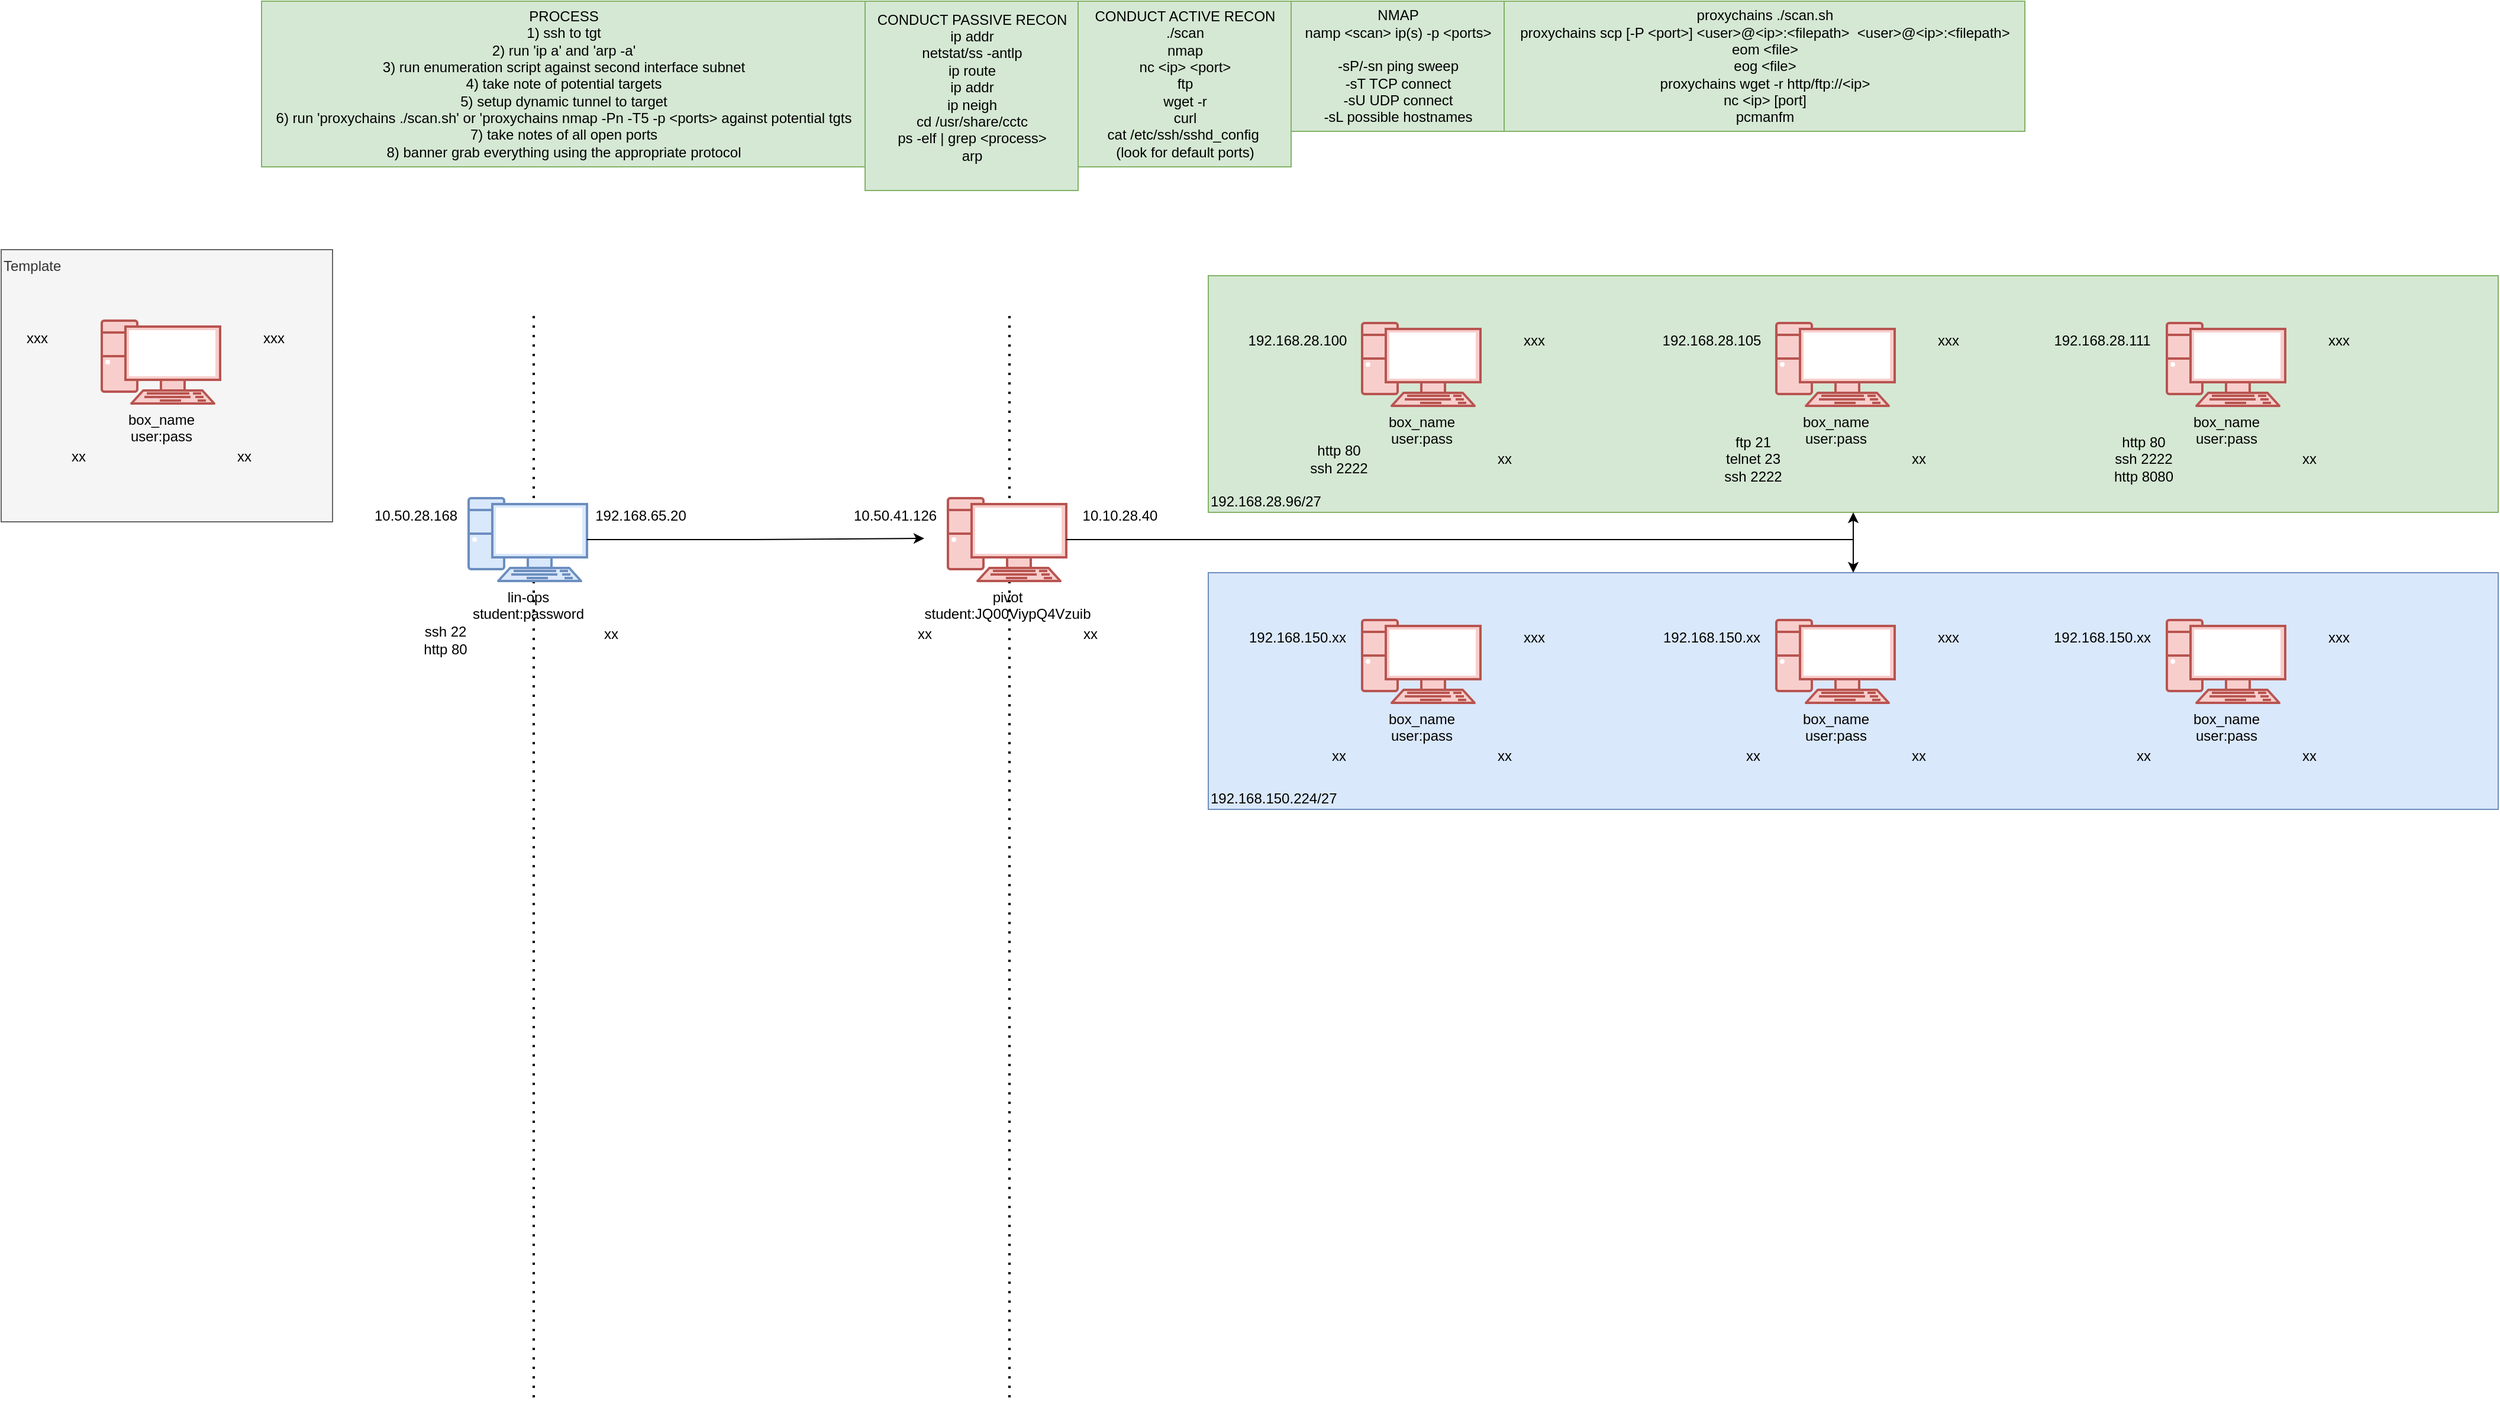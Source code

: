 <mxfile version="24.6.4" type="github">
  <diagram name="Page-1" id="VAzoH1neroOfFK-yLbb0">
    <mxGraphModel dx="2284" dy="1920" grid="1" gridSize="10" guides="1" tooltips="1" connect="1" arrows="1" fold="1" page="1" pageScale="1" pageWidth="850" pageHeight="1100" math="0" shadow="0">
      <root>
        <mxCell id="0" />
        <mxCell id="1" parent="0" />
        <mxCell id="Mao0bOQozbIMa3u0_6Pt-29" value="192.168.28.96/27" style="whiteSpace=wrap;html=1;fillColor=#d5e8d4;strokeColor=#82b366;verticalAlign=bottom;align=left;" parent="1" vertex="1">
          <mxGeometry x="660" y="22" width="1090" height="200" as="geometry" />
        </mxCell>
        <mxCell id="Mao0bOQozbIMa3u0_6Pt-2" value="" style="endArrow=none;dashed=1;html=1;dashPattern=1 3;strokeWidth=2;rounded=0;" parent="1" edge="1">
          <mxGeometry width="50" height="50" relative="1" as="geometry">
            <mxPoint x="492" y="970" as="sourcePoint" />
            <mxPoint x="492" y="50" as="targetPoint" />
          </mxGeometry>
        </mxCell>
        <mxCell id="Mao0bOQozbIMa3u0_6Pt-1" value="" style="endArrow=none;dashed=1;html=1;dashPattern=1 3;strokeWidth=2;rounded=0;" parent="1" edge="1">
          <mxGeometry width="50" height="50" relative="1" as="geometry">
            <mxPoint x="90" y="970" as="sourcePoint" />
            <mxPoint x="90" y="50" as="targetPoint" />
          </mxGeometry>
        </mxCell>
        <mxCell id="xVPMfvStoHBgOn6tB0-w-1" value="Template" style="whiteSpace=wrap;html=1;verticalAlign=top;align=left;fillColor=#f5f5f5;fontColor=#333333;strokeColor=#666666;" parent="1" vertex="1">
          <mxGeometry x="-360" width="280" height="230" as="geometry" />
        </mxCell>
        <mxCell id="sldUWmz9j1VIk2YLgOAo-1" value="" style="group" parent="1" vertex="1" connectable="0">
          <mxGeometry x="-310" y="40" width="225" height="150" as="geometry" />
        </mxCell>
        <mxCell id="sldUWmz9j1VIk2YLgOAo-2" value="" style="group" parent="sldUWmz9j1VIk2YLgOAo-1" vertex="1" connectable="0">
          <mxGeometry y="20" width="225" height="130" as="geometry" />
        </mxCell>
        <mxCell id="sldUWmz9j1VIk2YLgOAo-3" value="box_name&lt;div&gt;user:pass&lt;/div&gt;" style="verticalAlign=top;verticalLabelPosition=bottom;labelPosition=center;align=center;html=1;outlineConnect=0;fillColor=#f8cecc;strokeColor=#b85450;gradientDirection=north;strokeWidth=2;shape=mxgraph.networks.pc;" parent="sldUWmz9j1VIk2YLgOAo-2" vertex="1">
          <mxGeometry x="35" width="100" height="70" as="geometry" />
        </mxCell>
        <mxCell id="sldUWmz9j1VIk2YLgOAo-4" value="xx" style="text;html=1;align=center;verticalAlign=middle;resizable=0;points=[];autosize=1;strokeColor=none;fillColor=none;" parent="sldUWmz9j1VIk2YLgOAo-2" vertex="1">
          <mxGeometry x="-5" y="100" width="40" height="30" as="geometry" />
        </mxCell>
        <mxCell id="sldUWmz9j1VIk2YLgOAo-5" value="xxx" style="text;html=1;align=center;verticalAlign=middle;resizable=0;points=[];autosize=1;strokeColor=none;fillColor=none;" parent="sldUWmz9j1VIk2YLgOAo-2" vertex="1">
          <mxGeometry x="160" width="40" height="30" as="geometry" />
        </mxCell>
        <mxCell id="sldUWmz9j1VIk2YLgOAo-20" value="xx" style="text;html=1;align=center;verticalAlign=middle;resizable=0;points=[];autosize=1;strokeColor=none;fillColor=none;" parent="sldUWmz9j1VIk2YLgOAo-2" vertex="1">
          <mxGeometry x="135" y="100" width="40" height="30" as="geometry" />
        </mxCell>
        <mxCell id="sldUWmz9j1VIk2YLgOAo-21" value="" style="group" parent="1" vertex="1" connectable="0">
          <mxGeometry y="190" width="230" height="155" as="geometry" />
        </mxCell>
        <mxCell id="sldUWmz9j1VIk2YLgOAo-22" value="" style="group" parent="sldUWmz9j1VIk2YLgOAo-21" vertex="1" connectable="0">
          <mxGeometry y="20" width="230" height="135" as="geometry" />
        </mxCell>
        <mxCell id="sldUWmz9j1VIk2YLgOAo-23" value="lin-ops&lt;div&gt;student:password&lt;/div&gt;" style="verticalAlign=top;verticalLabelPosition=bottom;labelPosition=center;align=center;html=1;outlineConnect=0;fillColor=#dae8fc;strokeColor=#6c8ebf;gradientDirection=north;strokeWidth=2;shape=mxgraph.networks.pc;" parent="sldUWmz9j1VIk2YLgOAo-22" vertex="1">
          <mxGeometry x="35" width="100" height="70" as="geometry" />
        </mxCell>
        <mxCell id="sldUWmz9j1VIk2YLgOAo-24" value="ssh 22&lt;div&gt;http 80&lt;/div&gt;" style="text;html=1;align=center;verticalAlign=middle;resizable=0;points=[];autosize=1;strokeColor=none;fillColor=none;" parent="sldUWmz9j1VIk2YLgOAo-22" vertex="1">
          <mxGeometry x="-15" y="100" width="60" height="40" as="geometry" />
        </mxCell>
        <mxCell id="sldUWmz9j1VIk2YLgOAo-25" value="192.168.65.20" style="text;html=1;align=center;verticalAlign=middle;resizable=0;points=[];autosize=1;strokeColor=none;fillColor=none;" parent="sldUWmz9j1VIk2YLgOAo-22" vertex="1">
          <mxGeometry x="130" width="100" height="30" as="geometry" />
        </mxCell>
        <mxCell id="sldUWmz9j1VIk2YLgOAo-26" value="10.50.28.168" style="text;html=1;align=center;verticalAlign=middle;resizable=0;points=[];autosize=1;strokeColor=none;fillColor=none;" parent="sldUWmz9j1VIk2YLgOAo-22" vertex="1">
          <mxGeometry x="-55" width="90" height="30" as="geometry" />
        </mxCell>
        <mxCell id="sldUWmz9j1VIk2YLgOAo-27" value="xx" style="text;html=1;align=center;verticalAlign=middle;resizable=0;points=[];autosize=1;strokeColor=none;fillColor=none;" parent="sldUWmz9j1VIk2YLgOAo-22" vertex="1">
          <mxGeometry x="135" y="100" width="40" height="30" as="geometry" />
        </mxCell>
        <mxCell id="sldUWmz9j1VIk2YLgOAo-28" value="" style="group" parent="1" vertex="1" connectable="0">
          <mxGeometry x="405" y="190" width="225" height="150" as="geometry" />
        </mxCell>
        <mxCell id="sldUWmz9j1VIk2YLgOAo-29" value="" style="group" parent="sldUWmz9j1VIk2YLgOAo-28" vertex="1" connectable="0">
          <mxGeometry y="20" width="225" height="130" as="geometry" />
        </mxCell>
        <mxCell id="sldUWmz9j1VIk2YLgOAo-30" value="&lt;div&gt;&lt;span style=&quot;color: rgba(0, 0, 0, 0); font-family: monospace; font-size: 0px; text-align: start; background-color: initial;&quot;&gt;%3CmxGraphModel%3E%3Croot%3E%3CmxCell%20id%3D%220%22%2F%3E%3CmxCell%20id%3D%221%22%20parent%3D%220%22%2F%3E%3CmxCell%20id%3D%222%22%20value%3D%22CONDUCT%20PASSIVE%20RECON%26lt%3Bdiv%26gt%3Bip%20addr%26lt%3B%2Fdiv%26gt%3B%26lt%3Bdiv%26gt%3Bnetstat%2Fss%20-antlp%26lt%3B%2Fdiv%26gt%3B%26lt%3Bdiv%26gt%3Bip%20route%26lt%3B%2Fdiv%26gt%3B%26lt%3Bdiv%26gt%3Bip%20addr%26lt%3B%2Fdiv%26gt%3B%26lt%3Bdiv%26gt%3Bip%20neigh%26lt%3B%2Fdiv%26gt%3B%26lt%3Bdiv%26gt%3Bcd%20%2Fusr%2Fshare%2Fcctc%26lt%3B%2Fdiv%26gt%3B%26lt%3Bdiv%26gt%3Bps%20-elf%20%7C%20grep%20%26amp%3Blt%3Bprocess%26amp%3Bgt%3B%26lt%3B%2Fdiv%26gt%3B%26lt%3Bdiv%26gt%3Barp%26lt%3B%2Fdiv%26gt%3B%26lt%3Bdiv%26gt%3B%26lt%3Bbr%26gt%3B%26lt%3B%2Fdiv%26gt%3B%22%20style%3D%22text%3Bhtml%3D1%3Balign%3Dcenter%3BverticalAlign%3Dmiddle%3Bresizable%3D0%3Bpoints%3D%5B%5D%3Bautosize%3D1%3BstrokeColor%3D%2382b366%3BfillColor%3D%23d5e8d4%3B%22%20vertex%3D%221%22%20parent%3D%221%22%3E%3CmxGeometry%20x%3D%22530%22%20y%3D%22-60%22%20width%3D%22180%22%20height%3D%22160%22%20as%3D%22geometry%22%2F%3E%3C%2FmxCell%3E%3CmxCell%20id%3D%223%22%20value%3D%22%26lt%3Bdiv%26gt%3BCONDUCT%20ACTIVE%20RECON%26lt%3B%2Fdiv%26gt%3B%26lt%3Bdiv%26gt%3B.%2Fscan%26lt%3B%2Fdiv%26gt%3B%26lt%3Bdiv%26gt%3Bnmap%26lt%3B%2Fdiv%26gt%3B%26lt%3Bdiv%26gt%3Bnc%20%26amp%3Blt%3Bip%26amp%3Bgt%3B%20%26amp%3Blt%3Bport%26amp%3Bgt%3B%26lt%3B%2Fdiv%26gt%3B%26lt%3Bdiv%26gt%3Bftp%26lt%3B%2Fdiv%26gt%3B%26lt%3Bdiv%26gt%3Bwget%20-r%26lt%3B%2Fdiv%26gt%3B%26lt%3Bdiv%26gt%3Bcurl%26lt%3B%2Fdiv%26gt%3B%26lt%3Bdiv%26gt%3Bcat%20%2Fetc%2Fssh%2Fsshd_config%26amp%3Bnbsp%3B%26lt%3B%2Fdiv%26gt%3B%26lt%3Bdiv%26gt%3B(look%20for%20default%20ports)%26lt%3B%2Fdiv%26gt%3B%22%20style%3D%22text%3Bhtml%3D1%3Balign%3Dcenter%3BverticalAlign%3Dmiddle%3Bresizable%3D0%3Bpoints%3D%5B%5D%3Bautosize%3D1%3BstrokeColor%3D%2382b366%3BfillColor%3D%23d5e8d4%3B%22%20vertex%3D%221%22%20parent%3D%221%22%3E%3CmxGeometry%20x%3D%22710%22%20y%3D%22-60%22%20width%3D%22180%22%20height%3D%22140%22%20as%3D%22geometry%22%2F%3E%3C%2FmxCell%3E%3CmxCell%20id%3D%224%22%20value%3D%22proxychains%20.%2Fscan.sh%26lt%3Bdiv%26gt%3Bproxychains%20scp%20%5B-P%20%26amp%3Blt%3Bport%26amp%3Bgt%3B%5D%20%26amp%3Blt%3Buser%26amp%3Bgt%3B%40%26amp%3Blt%3Bip%26amp%3Bgt%3B%3A%26amp%3Blt%3Bfilepath%26amp%3Bgt%3B%26amp%3Bnbsp%3B%20%26amp%3Blt%3Buser%26amp%3Bgt%3B%40%26amp%3Blt%3Bip%26amp%3Bgt%3B%3A%26amp%3Blt%3Bfilepath%26amp%3Bgt%3B%26lt%3B%2Fdiv%26gt%3B%26lt%3Bdiv%26gt%3Beom%20%26amp%3Blt%3Bfile%26amp%3Bgt%3B%26lt%3B%2Fdiv%26gt%3B%26lt%3Bdiv%26gt%3Beog%20%26amp%3Blt%3Bfile%26amp%3Bgt%3B%26lt%3B%2Fdiv%26gt%3B%26lt%3Bdiv%26gt%3Bproxychains%20wget%20-r%20http%2Fftp%3A%2F%2F%26amp%3Blt%3Bip%26amp%3Bgt%3B%26lt%3B%2Fdiv%26gt%3B%26lt%3Bdiv%26gt%3Bnc%20%26amp%3Blt%3Bip%26amp%3Bgt%3B%20%5Bport%5D%26lt%3B%2Fdiv%26gt%3B%26lt%3Bdiv%26gt%3Bpcmanfm%26lt%3B%2Fdiv%26gt%3B%22%20style%3D%22text%3Bhtml%3D1%3Balign%3Dcenter%3BverticalAlign%3Dmiddle%3Bresizable%3D0%3Bpoints%3D%5B%5D%3Bautosize%3D1%3BstrokeColor%3D%2382b366%3BfillColor%3D%23d5e8d4%3B%22%20vertex%3D%221%22%20parent%3D%221%22%3E%3CmxGeometry%20x%3D%221070%22%20y%3D%22-60%22%20width%3D%22440%22%20height%3D%22110%22%20as%3D%22geometry%22%2F%3E%3C%2FmxCell%3E%3CmxCell%20id%3D%225%22%20value%3D%22%26lt%3Bdiv%26gt%3BNMAP%26lt%3B%2Fdiv%26gt%3B%26lt%3Bdiv%26gt%3Bnamp%20%26amp%3Blt%3Bscan%26amp%3Bgt%3B%20ip(s)%20-p%20%26amp%3Blt%3Bports%26amp%3Bgt%3B%26lt%3B%2Fdiv%26gt%3B%26lt%3Bdiv%26gt%3B%26lt%3Bbr%26gt%3B%26lt%3B%2Fdiv%26gt%3B%26lt%3Bdiv%26gt%3B%26lt%3Bspan%20style%3D%26quot%3Bbackground-color%3A%20initial%3B%26quot%3B%26gt%3B-sP%2F-sn%20ping%20sweep%26lt%3B%2Fspan%26gt%3B%26lt%3Bbr%26gt%3B%26lt%3B%2Fdiv%26gt%3B%26lt%3Bdiv%26gt%3B-sT%20TCP%20connect%26lt%3B%2Fdiv%26gt%3B%26lt%3Bdiv%26gt%3B-sU%20UDP%20connect%26lt%3B%2Fdiv%26gt%3B%26lt%3Bdiv%26gt%3B-sL%20possible%20hostnames%26lt%3Bbr%26gt%3B%26lt%3B%2Fdiv%26gt%3B%22%20style%3D%22text%3Bhtml%3D1%3Balign%3Dcenter%3BverticalAlign%3Dmiddle%3Bresizable%3D0%3Bpoints%3D%5B%5D%3Bautosize%3D1%3BstrokeColor%3D%2382b366%3BfillColor%3D%23d5e8d4%3B%22%20vertex%3D%221%22%20parent%3D%221%22%3E%3CmxGeometry%20x%3D%22890%22%20y%3D%22-60%22%20width%3D%22180%22%20height%3D%22110%22%20as%3D%22geometry%22%2F%3E%3C%2FmxCell%3E%3CmxCell%20id%3D%226%22%20value%3D%22%26lt%3Bdiv%26gt%3BPROCESS%26lt%3B%2Fdiv%26gt%3B%26lt%3Bdiv%26gt%3B1)%20ssh%20to%20tgt%26lt%3B%2Fdiv%26gt%3B%26lt%3Bdiv%26gt%3B2)%20run%20&#39;ip%20a&#39;%20and%20&#39;arp%20-a&#39;%26lt%3B%2Fdiv%26gt%3B%26lt%3Bdiv%26gt%3B3)%20run%20enumeration%20script%20against%20second%20interface%20subnet%26lt%3B%2Fdiv%26gt%3B%26lt%3Bdiv%26gt%3B4)%20take%20note%20of%20potential%20targets%26lt%3B%2Fdiv%26gt%3B%26lt%3Bdiv%26gt%3B5)%20setup%20dynamic%20tunnel%20to%20target%26lt%3B%2Fdiv%26gt%3B%26lt%3Bdiv%26gt%3B6)%20run%20&#39;proxychains%20.%2Fscan.sh&#39;%20or%20&#39;proxychains%20nmap%20-Pn%20-T5%20-p%20%26amp%3Blt%3Bports%26amp%3Bgt%3B%20against%20potential%20tgts%26lt%3B%2Fdiv%26gt%3B%26lt%3Bdiv%26gt%3B7)%20take%20notes%20of%20all%20open%20ports%26lt%3B%2Fdiv%26gt%3B%26lt%3Bdiv%26gt%3B8)%20banner%20grab%20everything%20using%20the%20appropriate%20protocol%26lt%3B%2Fdiv%26gt%3B%22%20style%3D%22text%3Bhtml%3D1%3Balign%3Dcenter%3BverticalAlign%3Dmiddle%3Bresizable%3D0%3Bpoints%3D%5B%5D%3Bautosize%3D1%3BstrokeColor%3D%2382b366%3BfillColor%3D%23d5e8d4%3B%22%20vertex%3D%221%22%20parent%3D%221%22%3E%3CmxGeometry%20x%3D%2220%22%20y%3D%22-60%22%20width%3D%22510%22%20height%3D%22140%22%20as%3D%22geometry%22%2F%3E%3C%2FmxCell%3E%3C%2Froot%3E%3C%2FmxGraphModel%3E&lt;/span&gt;pivot&lt;/div&gt;&lt;div&gt;student:JQ00ViypQ4Vzuib&lt;/div&gt;" style="verticalAlign=top;verticalLabelPosition=bottom;labelPosition=center;align=center;html=1;outlineConnect=0;fillColor=#f8cecc;strokeColor=#b85450;gradientDirection=north;strokeWidth=2;shape=mxgraph.networks.pc;" parent="sldUWmz9j1VIk2YLgOAo-29" vertex="1">
          <mxGeometry x="35" width="100" height="70" as="geometry" />
        </mxCell>
        <mxCell id="sldUWmz9j1VIk2YLgOAo-31" value="xx" style="text;html=1;align=center;verticalAlign=middle;resizable=0;points=[];autosize=1;strokeColor=none;fillColor=none;" parent="sldUWmz9j1VIk2YLgOAo-29" vertex="1">
          <mxGeometry x="-5" y="100" width="40" height="30" as="geometry" />
        </mxCell>
        <mxCell id="sldUWmz9j1VIk2YLgOAo-32" value="10.10.28.40" style="text;html=1;align=center;verticalAlign=middle;resizable=0;points=[];autosize=1;strokeColor=none;fillColor=none;" parent="sldUWmz9j1VIk2YLgOAo-29" vertex="1">
          <mxGeometry x="135" width="90" height="30" as="geometry" />
        </mxCell>
        <mxCell id="sldUWmz9j1VIk2YLgOAo-33" value="10.50.41.126" style="text;html=1;align=center;verticalAlign=middle;resizable=0;points=[];autosize=1;strokeColor=none;fillColor=none;" parent="sldUWmz9j1VIk2YLgOAo-29" vertex="1">
          <mxGeometry x="-55" width="90" height="30" as="geometry" />
        </mxCell>
        <mxCell id="sldUWmz9j1VIk2YLgOAo-34" value="xx" style="text;html=1;align=center;verticalAlign=middle;resizable=0;points=[];autosize=1;strokeColor=none;fillColor=none;" parent="sldUWmz9j1VIk2YLgOAo-29" vertex="1">
          <mxGeometry x="135" y="100" width="40" height="30" as="geometry" />
        </mxCell>
        <mxCell id="sldUWmz9j1VIk2YLgOAo-37" style="edgeStyle=orthogonalEdgeStyle;rounded=0;orthogonalLoop=1;jettySize=auto;html=1;exitX=1;exitY=0.5;exitDx=0;exitDy=0;exitPerimeter=0;" parent="1" source="sldUWmz9j1VIk2YLgOAo-23" edge="1">
          <mxGeometry relative="1" as="geometry">
            <mxPoint x="420" y="244" as="targetPoint" />
          </mxGeometry>
        </mxCell>
        <mxCell id="Mao0bOQozbIMa3u0_6Pt-3" value="CONDUCT PASSIVE RECON&lt;div&gt;ip addr&lt;/div&gt;&lt;div&gt;netstat/ss -antlp&lt;/div&gt;&lt;div&gt;ip route&lt;/div&gt;&lt;div&gt;ip addr&lt;/div&gt;&lt;div&gt;ip neigh&lt;/div&gt;&lt;div&gt;cd /usr/share/cctc&lt;/div&gt;&lt;div&gt;ps -elf | grep &amp;lt;process&amp;gt;&lt;/div&gt;&lt;div&gt;arp&lt;/div&gt;&lt;div&gt;&lt;br&gt;&lt;/div&gt;" style="text;html=1;align=center;verticalAlign=middle;resizable=0;points=[];autosize=1;strokeColor=#82b366;fillColor=#d5e8d4;" parent="1" vertex="1">
          <mxGeometry x="370" y="-210" width="180" height="160" as="geometry" />
        </mxCell>
        <mxCell id="Mao0bOQozbIMa3u0_6Pt-4" value="&lt;div&gt;CONDUCT ACTIVE RECON&lt;/div&gt;&lt;div&gt;./scan&lt;/div&gt;&lt;div&gt;nmap&lt;/div&gt;&lt;div&gt;nc &amp;lt;ip&amp;gt; &amp;lt;port&amp;gt;&lt;/div&gt;&lt;div&gt;ftp&lt;/div&gt;&lt;div&gt;wget -r&lt;/div&gt;&lt;div&gt;curl&lt;/div&gt;&lt;div&gt;cat /etc/ssh/sshd_config&amp;nbsp;&lt;/div&gt;&lt;div&gt;(look for default ports)&lt;/div&gt;" style="text;html=1;align=center;verticalAlign=middle;resizable=0;points=[];autosize=1;strokeColor=#82b366;fillColor=#d5e8d4;" parent="1" vertex="1">
          <mxGeometry x="550" y="-210" width="180" height="140" as="geometry" />
        </mxCell>
        <mxCell id="Mao0bOQozbIMa3u0_6Pt-5" value="proxychains ./scan.sh&lt;div&gt;proxychains scp [-P &amp;lt;port&amp;gt;] &amp;lt;user&amp;gt;@&amp;lt;ip&amp;gt;:&amp;lt;filepath&amp;gt;&amp;nbsp; &amp;lt;user&amp;gt;@&amp;lt;ip&amp;gt;:&amp;lt;filepath&amp;gt;&lt;/div&gt;&lt;div&gt;eom &amp;lt;file&amp;gt;&lt;/div&gt;&lt;div&gt;eog &amp;lt;file&amp;gt;&lt;/div&gt;&lt;div&gt;proxychains wget -r http/ftp://&amp;lt;ip&amp;gt;&lt;/div&gt;&lt;div&gt;nc &amp;lt;ip&amp;gt; [port]&lt;/div&gt;&lt;div&gt;pcmanfm&lt;/div&gt;" style="text;html=1;align=center;verticalAlign=middle;resizable=0;points=[];autosize=1;strokeColor=#82b366;fillColor=#d5e8d4;" parent="1" vertex="1">
          <mxGeometry x="910" y="-210" width="440" height="110" as="geometry" />
        </mxCell>
        <mxCell id="Mao0bOQozbIMa3u0_6Pt-6" value="&lt;div&gt;NMAP&lt;/div&gt;&lt;div&gt;namp &amp;lt;scan&amp;gt; ip(s) -p &amp;lt;ports&amp;gt;&lt;/div&gt;&lt;div&gt;&lt;br&gt;&lt;/div&gt;&lt;div&gt;&lt;span style=&quot;background-color: initial;&quot;&gt;-sP/-sn ping sweep&lt;/span&gt;&lt;br&gt;&lt;/div&gt;&lt;div&gt;-sT TCP connect&lt;/div&gt;&lt;div&gt;-sU UDP connect&lt;/div&gt;&lt;div&gt;-sL possible hostnames&lt;br&gt;&lt;/div&gt;" style="text;html=1;align=center;verticalAlign=middle;resizable=0;points=[];autosize=1;strokeColor=#82b366;fillColor=#d5e8d4;" parent="1" vertex="1">
          <mxGeometry x="730" y="-210" width="180" height="110" as="geometry" />
        </mxCell>
        <mxCell id="Mao0bOQozbIMa3u0_6Pt-7" value="&lt;div&gt;PROCESS&lt;/div&gt;&lt;div&gt;1) ssh to tgt&lt;/div&gt;&lt;div&gt;2) run &#39;ip a&#39; and &#39;arp -a&#39;&lt;/div&gt;&lt;div&gt;3) run enumeration script against second interface subnet&lt;/div&gt;&lt;div&gt;4) take note of potential targets&lt;/div&gt;&lt;div&gt;5) setup dynamic tunnel to target&lt;/div&gt;&lt;div&gt;6) run &#39;proxychains ./scan.sh&#39; or &#39;proxychains nmap -Pn -T5 -p &amp;lt;ports&amp;gt; against potential tgts&lt;/div&gt;&lt;div&gt;7) take notes of all open ports&lt;/div&gt;&lt;div&gt;8) banner grab everything using the appropriate protocol&lt;/div&gt;" style="text;html=1;align=center;verticalAlign=middle;resizable=0;points=[];autosize=1;strokeColor=#82b366;fillColor=#d5e8d4;" parent="1" vertex="1">
          <mxGeometry x="-140" y="-210" width="510" height="140" as="geometry" />
        </mxCell>
        <mxCell id="sldUWmz9j1VIk2YLgOAo-6" value="xxx" style="text;html=1;align=center;verticalAlign=middle;resizable=0;points=[];autosize=1;strokeColor=none;fillColor=none;" parent="1" vertex="1">
          <mxGeometry x="-350" y="60" width="40" height="30" as="geometry" />
        </mxCell>
        <mxCell id="Mao0bOQozbIMa3u0_6Pt-30" value="" style="group" parent="1" vertex="1" connectable="0">
          <mxGeometry x="1360" y="42" width="300" height="165" as="geometry" />
        </mxCell>
        <mxCell id="Mao0bOQozbIMa3u0_6Pt-8" value="" style="group" parent="Mao0bOQozbIMa3u0_6Pt-30" vertex="1" connectable="0">
          <mxGeometry x="75" width="225" height="165" as="geometry" />
        </mxCell>
        <mxCell id="Mao0bOQozbIMa3u0_6Pt-9" value="" style="group" parent="Mao0bOQozbIMa3u0_6Pt-8" vertex="1" connectable="0">
          <mxGeometry y="20" width="225" height="145" as="geometry" />
        </mxCell>
        <mxCell id="Mao0bOQozbIMa3u0_6Pt-10" value="box_name&lt;div&gt;user:pass&lt;/div&gt;" style="verticalAlign=top;verticalLabelPosition=bottom;labelPosition=center;align=center;html=1;outlineConnect=0;fillColor=#f8cecc;strokeColor=#b85450;gradientDirection=north;strokeWidth=2;shape=mxgraph.networks.pc;" parent="Mao0bOQozbIMa3u0_6Pt-9" vertex="1">
          <mxGeometry x="35" width="100" height="70" as="geometry" />
        </mxCell>
        <mxCell id="Mao0bOQozbIMa3u0_6Pt-11" value="http 80&lt;div&gt;ssh 2222&lt;/div&gt;&lt;div&gt;http 8080&lt;/div&gt;" style="text;html=1;align=center;verticalAlign=middle;resizable=0;points=[];autosize=1;strokeColor=none;fillColor=none;" parent="Mao0bOQozbIMa3u0_6Pt-9" vertex="1">
          <mxGeometry x="-20" y="85" width="70" height="60" as="geometry" />
        </mxCell>
        <mxCell id="Mao0bOQozbIMa3u0_6Pt-12" value="xxx" style="text;html=1;align=center;verticalAlign=middle;resizable=0;points=[];autosize=1;strokeColor=none;fillColor=none;" parent="Mao0bOQozbIMa3u0_6Pt-9" vertex="1">
          <mxGeometry x="160" width="40" height="30" as="geometry" />
        </mxCell>
        <mxCell id="Mao0bOQozbIMa3u0_6Pt-14" value="xx" style="text;html=1;align=center;verticalAlign=middle;resizable=0;points=[];autosize=1;strokeColor=none;fillColor=none;" parent="Mao0bOQozbIMa3u0_6Pt-9" vertex="1">
          <mxGeometry x="135" y="100" width="40" height="30" as="geometry" />
        </mxCell>
        <mxCell id="Mao0bOQozbIMa3u0_6Pt-13" value="192.168.28.111" style="text;html=1;align=center;verticalAlign=middle;resizable=0;points=[];autosize=1;strokeColor=none;fillColor=none;" parent="Mao0bOQozbIMa3u0_6Pt-30" vertex="1">
          <mxGeometry y="20" width="110" height="30" as="geometry" />
        </mxCell>
        <mxCell id="Mao0bOQozbIMa3u0_6Pt-31" value="" style="group" parent="1" vertex="1" connectable="0">
          <mxGeometry x="1030" y="42" width="300" height="165" as="geometry" />
        </mxCell>
        <mxCell id="Mao0bOQozbIMa3u0_6Pt-15" value="" style="group" parent="Mao0bOQozbIMa3u0_6Pt-31" vertex="1" connectable="0">
          <mxGeometry x="75" width="225" height="165" as="geometry" />
        </mxCell>
        <mxCell id="Mao0bOQozbIMa3u0_6Pt-16" value="" style="group" parent="Mao0bOQozbIMa3u0_6Pt-15" vertex="1" connectable="0">
          <mxGeometry y="20" width="225" height="145" as="geometry" />
        </mxCell>
        <mxCell id="Mao0bOQozbIMa3u0_6Pt-17" value="box_name&lt;div&gt;user:pass&lt;/div&gt;" style="verticalAlign=top;verticalLabelPosition=bottom;labelPosition=center;align=center;html=1;outlineConnect=0;fillColor=#f8cecc;strokeColor=#b85450;gradientDirection=north;strokeWidth=2;shape=mxgraph.networks.pc;" parent="Mao0bOQozbIMa3u0_6Pt-16" vertex="1">
          <mxGeometry x="35" width="100" height="70" as="geometry" />
        </mxCell>
        <mxCell id="Mao0bOQozbIMa3u0_6Pt-18" value="ftp 21&lt;div&gt;telnet 23&lt;/div&gt;&lt;div&gt;ssh 2222&lt;/div&gt;" style="text;html=1;align=center;verticalAlign=middle;resizable=0;points=[];autosize=1;strokeColor=none;fillColor=none;" parent="Mao0bOQozbIMa3u0_6Pt-16" vertex="1">
          <mxGeometry x="-20" y="85" width="70" height="60" as="geometry" />
        </mxCell>
        <mxCell id="Mao0bOQozbIMa3u0_6Pt-19" value="xxx" style="text;html=1;align=center;verticalAlign=middle;resizable=0;points=[];autosize=1;strokeColor=none;fillColor=none;" parent="Mao0bOQozbIMa3u0_6Pt-16" vertex="1">
          <mxGeometry x="160" width="40" height="30" as="geometry" />
        </mxCell>
        <mxCell id="Mao0bOQozbIMa3u0_6Pt-21" value="xx" style="text;html=1;align=center;verticalAlign=middle;resizable=0;points=[];autosize=1;strokeColor=none;fillColor=none;" parent="Mao0bOQozbIMa3u0_6Pt-16" vertex="1">
          <mxGeometry x="135" y="100" width="40" height="30" as="geometry" />
        </mxCell>
        <mxCell id="Mao0bOQozbIMa3u0_6Pt-20" value="192.168.28.105" style="text;html=1;align=center;verticalAlign=middle;resizable=0;points=[];autosize=1;strokeColor=none;fillColor=none;" parent="Mao0bOQozbIMa3u0_6Pt-31" vertex="1">
          <mxGeometry y="20" width="110" height="30" as="geometry" />
        </mxCell>
        <mxCell id="Mao0bOQozbIMa3u0_6Pt-32" value="" style="group" parent="1" vertex="1" connectable="0">
          <mxGeometry x="680" y="42" width="300" height="155" as="geometry" />
        </mxCell>
        <mxCell id="Mao0bOQozbIMa3u0_6Pt-22" value="" style="group" parent="Mao0bOQozbIMa3u0_6Pt-32" vertex="1" connectable="0">
          <mxGeometry x="75" width="225" height="155" as="geometry" />
        </mxCell>
        <mxCell id="Mao0bOQozbIMa3u0_6Pt-23" value="" style="group" parent="Mao0bOQozbIMa3u0_6Pt-22" vertex="1" connectable="0">
          <mxGeometry y="20" width="225" height="135" as="geometry" />
        </mxCell>
        <mxCell id="Mao0bOQozbIMa3u0_6Pt-24" value="box_name&lt;div&gt;user:pass&lt;/div&gt;" style="verticalAlign=top;verticalLabelPosition=bottom;labelPosition=center;align=center;html=1;outlineConnect=0;fillColor=#f8cecc;strokeColor=#b85450;gradientDirection=north;strokeWidth=2;shape=mxgraph.networks.pc;" parent="Mao0bOQozbIMa3u0_6Pt-23" vertex="1">
          <mxGeometry x="35" width="100" height="70" as="geometry" />
        </mxCell>
        <mxCell id="Mao0bOQozbIMa3u0_6Pt-25" value="http 80&lt;div&gt;ssh 2222&lt;/div&gt;" style="text;html=1;align=center;verticalAlign=middle;resizable=0;points=[];autosize=1;strokeColor=none;fillColor=none;" parent="Mao0bOQozbIMa3u0_6Pt-23" vertex="1">
          <mxGeometry x="-20" y="95" width="70" height="40" as="geometry" />
        </mxCell>
        <mxCell id="Mao0bOQozbIMa3u0_6Pt-26" value="xxx" style="text;html=1;align=center;verticalAlign=middle;resizable=0;points=[];autosize=1;strokeColor=none;fillColor=none;" parent="Mao0bOQozbIMa3u0_6Pt-23" vertex="1">
          <mxGeometry x="160" width="40" height="30" as="geometry" />
        </mxCell>
        <mxCell id="Mao0bOQozbIMa3u0_6Pt-28" value="xx" style="text;html=1;align=center;verticalAlign=middle;resizable=0;points=[];autosize=1;strokeColor=none;fillColor=none;" parent="Mao0bOQozbIMa3u0_6Pt-23" vertex="1">
          <mxGeometry x="135" y="100" width="40" height="30" as="geometry" />
        </mxCell>
        <mxCell id="Mao0bOQozbIMa3u0_6Pt-27" value="192.168.28.100" style="text;html=1;align=center;verticalAlign=middle;resizable=0;points=[];autosize=1;strokeColor=none;fillColor=none;" parent="Mao0bOQozbIMa3u0_6Pt-32" vertex="1">
          <mxGeometry y="20" width="110" height="30" as="geometry" />
        </mxCell>
        <mxCell id="Mao0bOQozbIMa3u0_6Pt-34" value="192.168.150.224/27" style="whiteSpace=wrap;html=1;fillColor=#dae8fc;strokeColor=#6c8ebf;align=left;verticalAlign=bottom;" parent="1" vertex="1">
          <mxGeometry x="660" y="273" width="1090" height="200" as="geometry" />
        </mxCell>
        <mxCell id="Mao0bOQozbIMa3u0_6Pt-35" value="" style="group" parent="1" vertex="1" connectable="0">
          <mxGeometry x="1360" y="293" width="300" height="150" as="geometry" />
        </mxCell>
        <mxCell id="Mao0bOQozbIMa3u0_6Pt-36" value="" style="group" parent="Mao0bOQozbIMa3u0_6Pt-35" vertex="1" connectable="0">
          <mxGeometry x="75" width="225" height="150" as="geometry" />
        </mxCell>
        <mxCell id="Mao0bOQozbIMa3u0_6Pt-37" value="" style="group" parent="Mao0bOQozbIMa3u0_6Pt-36" vertex="1" connectable="0">
          <mxGeometry y="20" width="225" height="130" as="geometry" />
        </mxCell>
        <mxCell id="Mao0bOQozbIMa3u0_6Pt-38" value="box_name&lt;div&gt;user:pass&lt;/div&gt;" style="verticalAlign=top;verticalLabelPosition=bottom;labelPosition=center;align=center;html=1;outlineConnect=0;fillColor=#f8cecc;strokeColor=#b85450;gradientDirection=north;strokeWidth=2;shape=mxgraph.networks.pc;" parent="Mao0bOQozbIMa3u0_6Pt-37" vertex="1">
          <mxGeometry x="35" width="100" height="70" as="geometry" />
        </mxCell>
        <mxCell id="Mao0bOQozbIMa3u0_6Pt-39" value="xx" style="text;html=1;align=center;verticalAlign=middle;resizable=0;points=[];autosize=1;strokeColor=none;fillColor=none;" parent="Mao0bOQozbIMa3u0_6Pt-37" vertex="1">
          <mxGeometry x="-5" y="100" width="40" height="30" as="geometry" />
        </mxCell>
        <mxCell id="Mao0bOQozbIMa3u0_6Pt-40" value="xxx" style="text;html=1;align=center;verticalAlign=middle;resizable=0;points=[];autosize=1;strokeColor=none;fillColor=none;" parent="Mao0bOQozbIMa3u0_6Pt-37" vertex="1">
          <mxGeometry x="160" width="40" height="30" as="geometry" />
        </mxCell>
        <mxCell id="Mao0bOQozbIMa3u0_6Pt-41" value="xx" style="text;html=1;align=center;verticalAlign=middle;resizable=0;points=[];autosize=1;strokeColor=none;fillColor=none;" parent="Mao0bOQozbIMa3u0_6Pt-37" vertex="1">
          <mxGeometry x="135" y="100" width="40" height="30" as="geometry" />
        </mxCell>
        <mxCell id="Mao0bOQozbIMa3u0_6Pt-42" value="192.168.150.xx" style="text;html=1;align=center;verticalAlign=middle;resizable=0;points=[];autosize=1;strokeColor=none;fillColor=none;" parent="Mao0bOQozbIMa3u0_6Pt-35" vertex="1">
          <mxGeometry y="20" width="110" height="30" as="geometry" />
        </mxCell>
        <mxCell id="Mao0bOQozbIMa3u0_6Pt-43" value="" style="group" parent="1" vertex="1" connectable="0">
          <mxGeometry x="1030" y="293" width="300" height="155" as="geometry" />
        </mxCell>
        <mxCell id="Mao0bOQozbIMa3u0_6Pt-44" value="" style="group" parent="Mao0bOQozbIMa3u0_6Pt-43" vertex="1" connectable="0">
          <mxGeometry x="75" width="225" height="155" as="geometry" />
        </mxCell>
        <mxCell id="Mao0bOQozbIMa3u0_6Pt-45" value="" style="group" parent="Mao0bOQozbIMa3u0_6Pt-44" vertex="1" connectable="0">
          <mxGeometry y="20" width="225" height="135" as="geometry" />
        </mxCell>
        <mxCell id="Mao0bOQozbIMa3u0_6Pt-46" value="box_name&lt;div&gt;user:pass&lt;/div&gt;" style="verticalAlign=top;verticalLabelPosition=bottom;labelPosition=center;align=center;html=1;outlineConnect=0;fillColor=#f8cecc;strokeColor=#b85450;gradientDirection=north;strokeWidth=2;shape=mxgraph.networks.pc;" parent="Mao0bOQozbIMa3u0_6Pt-45" vertex="1">
          <mxGeometry x="35" width="100" height="70" as="geometry" />
        </mxCell>
        <mxCell id="Mao0bOQozbIMa3u0_6Pt-47" value="xx" style="text;html=1;align=center;verticalAlign=middle;resizable=0;points=[];autosize=1;strokeColor=none;fillColor=none;" parent="Mao0bOQozbIMa3u0_6Pt-45" vertex="1">
          <mxGeometry x="-5" y="100" width="40" height="30" as="geometry" />
        </mxCell>
        <mxCell id="Mao0bOQozbIMa3u0_6Pt-48" value="xxx" style="text;html=1;align=center;verticalAlign=middle;resizable=0;points=[];autosize=1;strokeColor=none;fillColor=none;" parent="Mao0bOQozbIMa3u0_6Pt-45" vertex="1">
          <mxGeometry x="160" width="40" height="30" as="geometry" />
        </mxCell>
        <mxCell id="Mao0bOQozbIMa3u0_6Pt-49" value="xx" style="text;html=1;align=center;verticalAlign=middle;resizable=0;points=[];autosize=1;strokeColor=none;fillColor=none;" parent="Mao0bOQozbIMa3u0_6Pt-45" vertex="1">
          <mxGeometry x="135" y="100" width="40" height="30" as="geometry" />
        </mxCell>
        <mxCell id="Mao0bOQozbIMa3u0_6Pt-50" value="192.168.150.xx" style="text;html=1;align=center;verticalAlign=middle;resizable=0;points=[];autosize=1;strokeColor=none;fillColor=none;" parent="Mao0bOQozbIMa3u0_6Pt-43" vertex="1">
          <mxGeometry y="20" width="110" height="30" as="geometry" />
        </mxCell>
        <mxCell id="Mao0bOQozbIMa3u0_6Pt-51" value="" style="group" parent="1" vertex="1" connectable="0">
          <mxGeometry x="680" y="293" width="300" height="150" as="geometry" />
        </mxCell>
        <mxCell id="Mao0bOQozbIMa3u0_6Pt-52" value="" style="group" parent="Mao0bOQozbIMa3u0_6Pt-51" vertex="1" connectable="0">
          <mxGeometry x="75" width="225" height="150" as="geometry" />
        </mxCell>
        <mxCell id="Mao0bOQozbIMa3u0_6Pt-53" value="" style="group" parent="Mao0bOQozbIMa3u0_6Pt-52" vertex="1" connectable="0">
          <mxGeometry y="20" width="225" height="130" as="geometry" />
        </mxCell>
        <mxCell id="Mao0bOQozbIMa3u0_6Pt-54" value="box_name&lt;div&gt;user:pass&lt;/div&gt;" style="verticalAlign=top;verticalLabelPosition=bottom;labelPosition=center;align=center;html=1;outlineConnect=0;fillColor=#f8cecc;strokeColor=#b85450;gradientDirection=north;strokeWidth=2;shape=mxgraph.networks.pc;" parent="Mao0bOQozbIMa3u0_6Pt-53" vertex="1">
          <mxGeometry x="35" width="100" height="70" as="geometry" />
        </mxCell>
        <mxCell id="Mao0bOQozbIMa3u0_6Pt-55" value="xx" style="text;html=1;align=center;verticalAlign=middle;resizable=0;points=[];autosize=1;strokeColor=none;fillColor=none;" parent="Mao0bOQozbIMa3u0_6Pt-53" vertex="1">
          <mxGeometry x="-5" y="100" width="40" height="30" as="geometry" />
        </mxCell>
        <mxCell id="Mao0bOQozbIMa3u0_6Pt-56" value="xxx" style="text;html=1;align=center;verticalAlign=middle;resizable=0;points=[];autosize=1;strokeColor=none;fillColor=none;" parent="Mao0bOQozbIMa3u0_6Pt-53" vertex="1">
          <mxGeometry x="160" width="40" height="30" as="geometry" />
        </mxCell>
        <mxCell id="Mao0bOQozbIMa3u0_6Pt-57" value="xx" style="text;html=1;align=center;verticalAlign=middle;resizable=0;points=[];autosize=1;strokeColor=none;fillColor=none;" parent="Mao0bOQozbIMa3u0_6Pt-53" vertex="1">
          <mxGeometry x="135" y="100" width="40" height="30" as="geometry" />
        </mxCell>
        <mxCell id="Mao0bOQozbIMa3u0_6Pt-58" value="192.168.150.xx" style="text;html=1;align=center;verticalAlign=middle;resizable=0;points=[];autosize=1;strokeColor=none;fillColor=none;" parent="Mao0bOQozbIMa3u0_6Pt-51" vertex="1">
          <mxGeometry y="20" width="110" height="30" as="geometry" />
        </mxCell>
        <mxCell id="Mao0bOQozbIMa3u0_6Pt-59" style="edgeStyle=orthogonalEdgeStyle;rounded=0;orthogonalLoop=1;jettySize=auto;html=1;exitX=1;exitY=0.5;exitDx=0;exitDy=0;exitPerimeter=0;entryX=0.5;entryY=1;entryDx=0;entryDy=0;" parent="1" source="sldUWmz9j1VIk2YLgOAo-30" target="Mao0bOQozbIMa3u0_6Pt-29" edge="1">
          <mxGeometry relative="1" as="geometry" />
        </mxCell>
        <mxCell id="Mao0bOQozbIMa3u0_6Pt-60" style="edgeStyle=orthogonalEdgeStyle;rounded=0;orthogonalLoop=1;jettySize=auto;html=1;exitX=1;exitY=0.5;exitDx=0;exitDy=0;exitPerimeter=0;entryX=0.5;entryY=0;entryDx=0;entryDy=0;" parent="1" source="sldUWmz9j1VIk2YLgOAo-30" target="Mao0bOQozbIMa3u0_6Pt-34" edge="1">
          <mxGeometry relative="1" as="geometry" />
        </mxCell>
      </root>
    </mxGraphModel>
  </diagram>
</mxfile>
